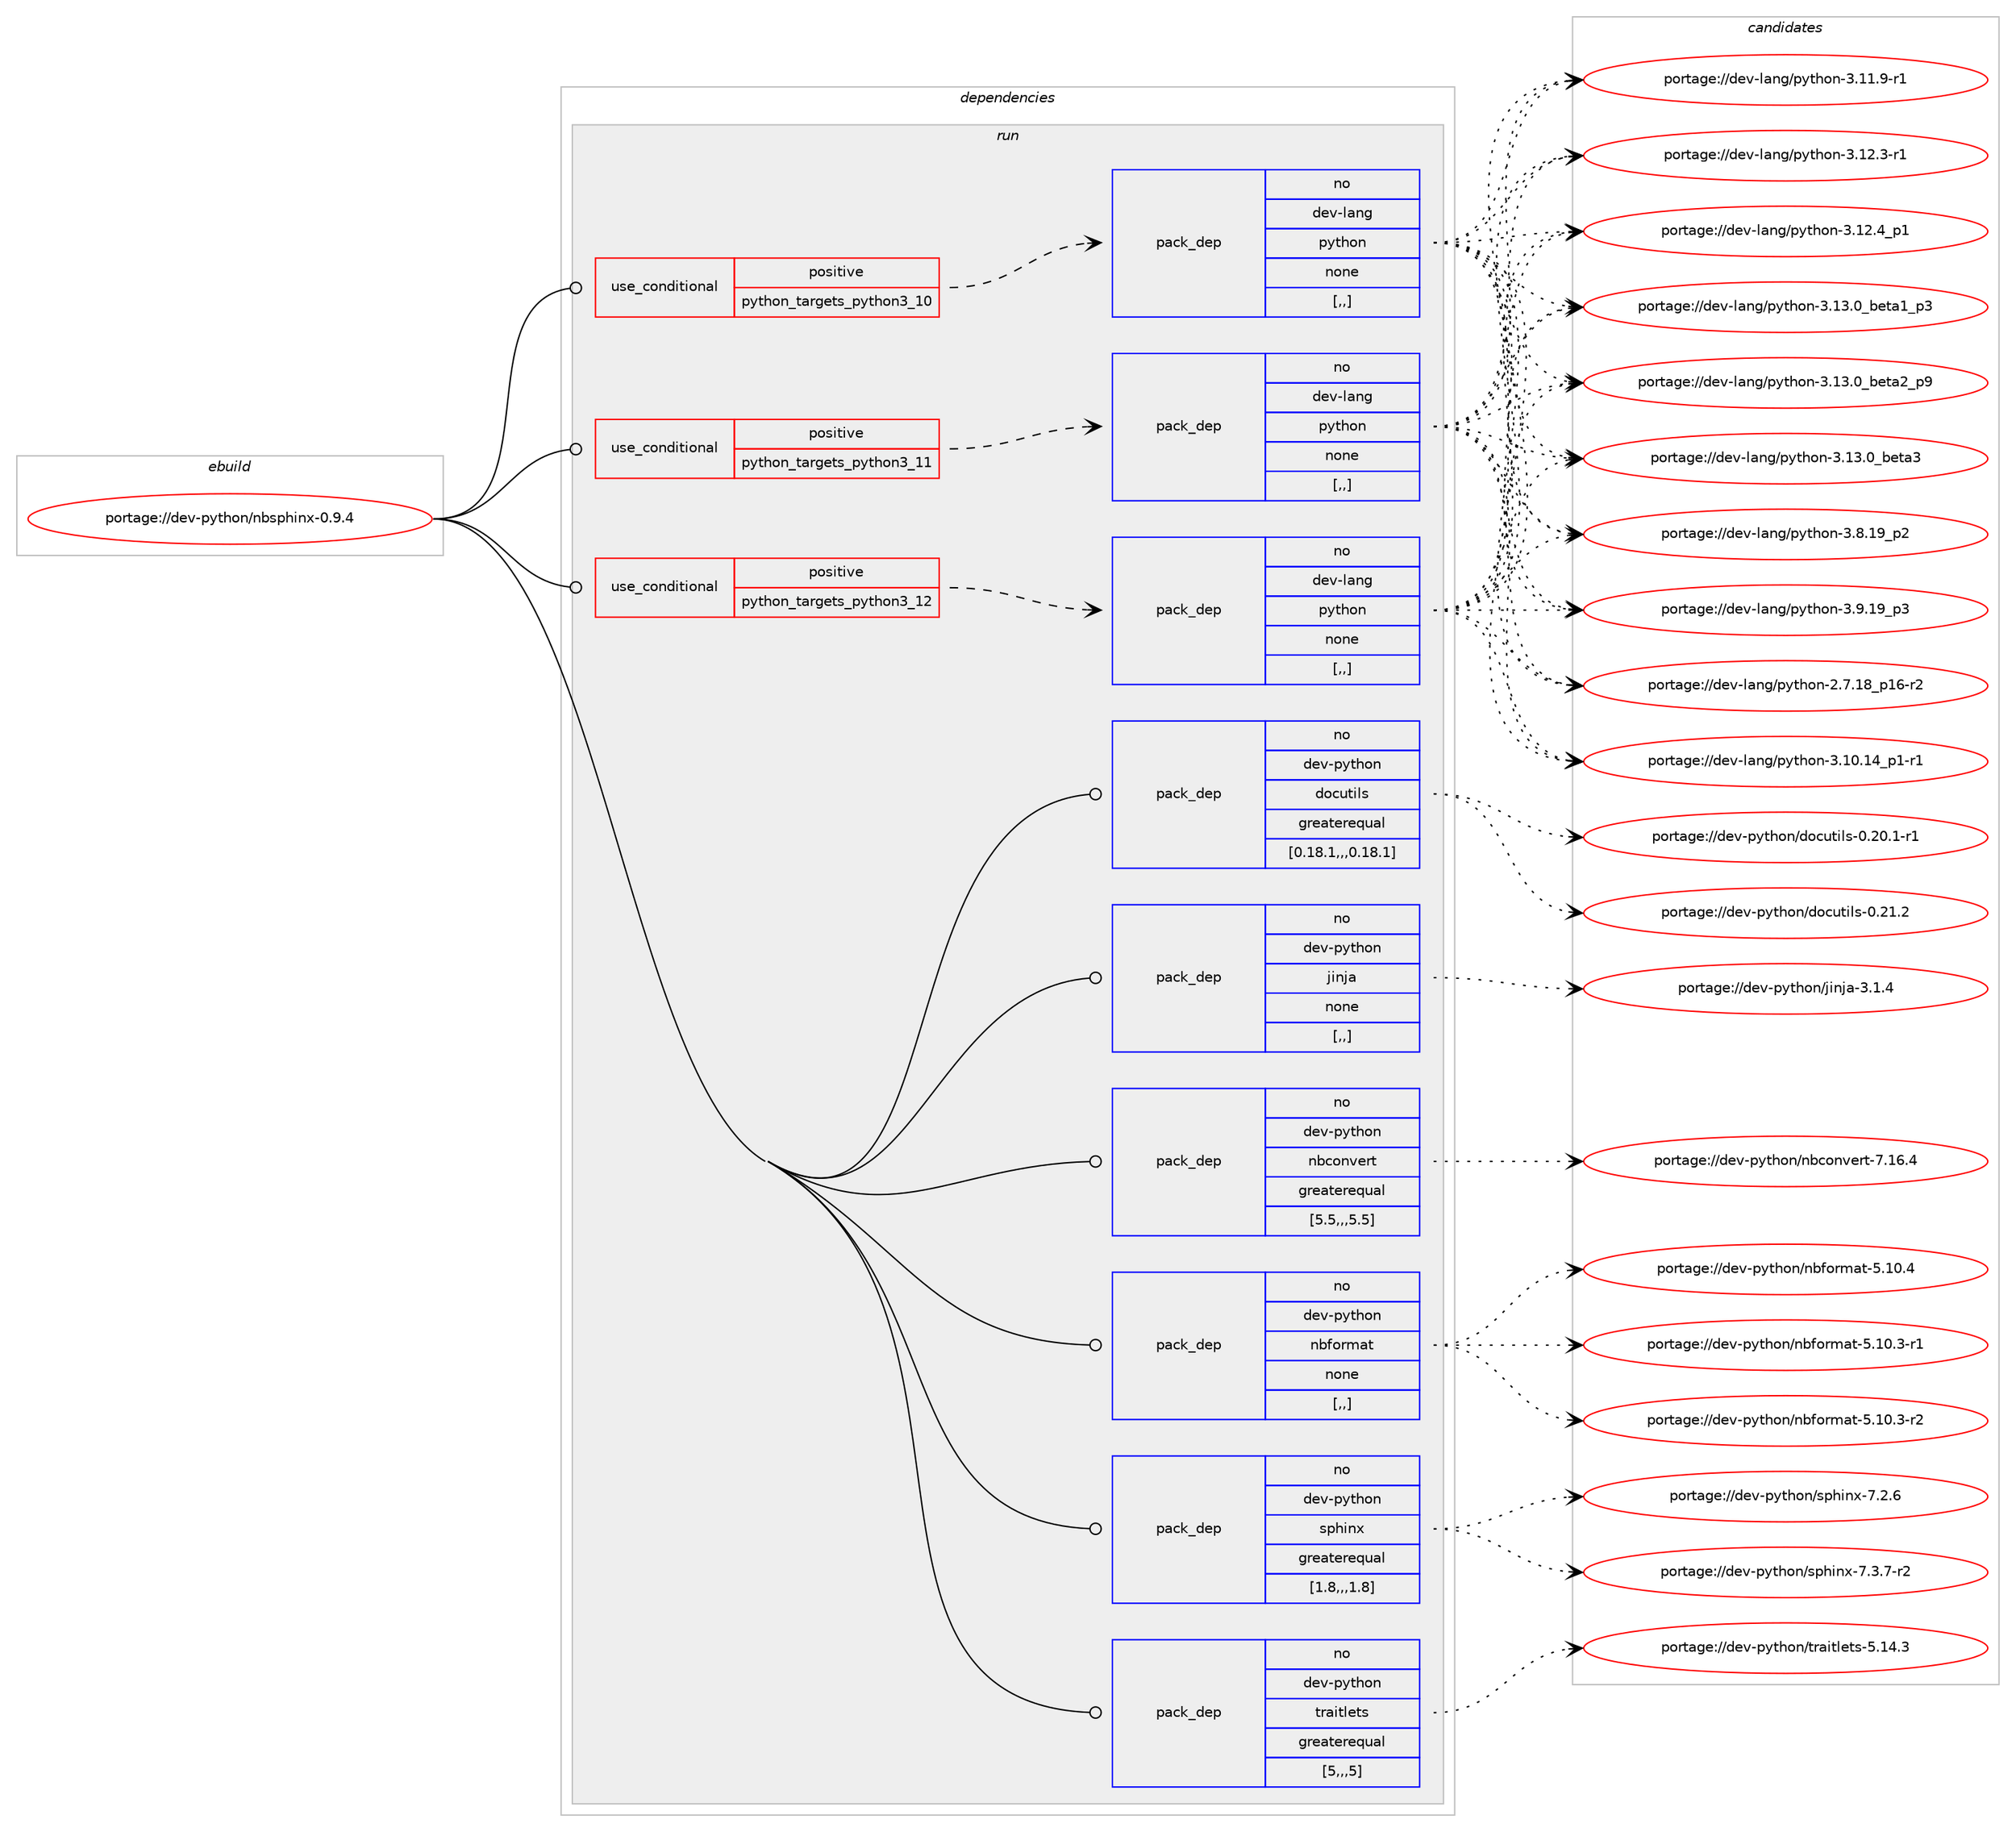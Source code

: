 digraph prolog {

# *************
# Graph options
# *************

newrank=true;
concentrate=true;
compound=true;
graph [rankdir=LR,fontname=Helvetica,fontsize=10,ranksep=1.5];#, ranksep=2.5, nodesep=0.2];
edge  [arrowhead=vee];
node  [fontname=Helvetica,fontsize=10];

# **********
# The ebuild
# **********

subgraph cluster_leftcol {
color=gray;
rank=same;
label=<<i>ebuild</i>>;
id [label="portage://dev-python/nbsphinx-0.9.4", color=red, width=4, href="../dev-python/nbsphinx-0.9.4.svg"];
}

# ****************
# The dependencies
# ****************

subgraph cluster_midcol {
color=gray;
label=<<i>dependencies</i>>;
subgraph cluster_compile {
fillcolor="#eeeeee";
style=filled;
label=<<i>compile</i>>;
}
subgraph cluster_compileandrun {
fillcolor="#eeeeee";
style=filled;
label=<<i>compile and run</i>>;
}
subgraph cluster_run {
fillcolor="#eeeeee";
style=filled;
label=<<i>run</i>>;
subgraph cond34212 {
dependency148834 [label=<<TABLE BORDER="0" CELLBORDER="1" CELLSPACING="0" CELLPADDING="4"><TR><TD ROWSPAN="3" CELLPADDING="10">use_conditional</TD></TR><TR><TD>positive</TD></TR><TR><TD>python_targets_python3_10</TD></TR></TABLE>>, shape=none, color=red];
subgraph pack113407 {
dependency148835 [label=<<TABLE BORDER="0" CELLBORDER="1" CELLSPACING="0" CELLPADDING="4" WIDTH="220"><TR><TD ROWSPAN="6" CELLPADDING="30">pack_dep</TD></TR><TR><TD WIDTH="110">no</TD></TR><TR><TD>dev-lang</TD></TR><TR><TD>python</TD></TR><TR><TD>none</TD></TR><TR><TD>[,,]</TD></TR></TABLE>>, shape=none, color=blue];
}
dependency148834:e -> dependency148835:w [weight=20,style="dashed",arrowhead="vee"];
}
id:e -> dependency148834:w [weight=20,style="solid",arrowhead="odot"];
subgraph cond34213 {
dependency148836 [label=<<TABLE BORDER="0" CELLBORDER="1" CELLSPACING="0" CELLPADDING="4"><TR><TD ROWSPAN="3" CELLPADDING="10">use_conditional</TD></TR><TR><TD>positive</TD></TR><TR><TD>python_targets_python3_11</TD></TR></TABLE>>, shape=none, color=red];
subgraph pack113408 {
dependency148837 [label=<<TABLE BORDER="0" CELLBORDER="1" CELLSPACING="0" CELLPADDING="4" WIDTH="220"><TR><TD ROWSPAN="6" CELLPADDING="30">pack_dep</TD></TR><TR><TD WIDTH="110">no</TD></TR><TR><TD>dev-lang</TD></TR><TR><TD>python</TD></TR><TR><TD>none</TD></TR><TR><TD>[,,]</TD></TR></TABLE>>, shape=none, color=blue];
}
dependency148836:e -> dependency148837:w [weight=20,style="dashed",arrowhead="vee"];
}
id:e -> dependency148836:w [weight=20,style="solid",arrowhead="odot"];
subgraph cond34214 {
dependency148838 [label=<<TABLE BORDER="0" CELLBORDER="1" CELLSPACING="0" CELLPADDING="4"><TR><TD ROWSPAN="3" CELLPADDING="10">use_conditional</TD></TR><TR><TD>positive</TD></TR><TR><TD>python_targets_python3_12</TD></TR></TABLE>>, shape=none, color=red];
subgraph pack113409 {
dependency148839 [label=<<TABLE BORDER="0" CELLBORDER="1" CELLSPACING="0" CELLPADDING="4" WIDTH="220"><TR><TD ROWSPAN="6" CELLPADDING="30">pack_dep</TD></TR><TR><TD WIDTH="110">no</TD></TR><TR><TD>dev-lang</TD></TR><TR><TD>python</TD></TR><TR><TD>none</TD></TR><TR><TD>[,,]</TD></TR></TABLE>>, shape=none, color=blue];
}
dependency148838:e -> dependency148839:w [weight=20,style="dashed",arrowhead="vee"];
}
id:e -> dependency148838:w [weight=20,style="solid",arrowhead="odot"];
subgraph pack113410 {
dependency148840 [label=<<TABLE BORDER="0" CELLBORDER="1" CELLSPACING="0" CELLPADDING="4" WIDTH="220"><TR><TD ROWSPAN="6" CELLPADDING="30">pack_dep</TD></TR><TR><TD WIDTH="110">no</TD></TR><TR><TD>dev-python</TD></TR><TR><TD>docutils</TD></TR><TR><TD>greaterequal</TD></TR><TR><TD>[0.18.1,,,0.18.1]</TD></TR></TABLE>>, shape=none, color=blue];
}
id:e -> dependency148840:w [weight=20,style="solid",arrowhead="odot"];
subgraph pack113411 {
dependency148841 [label=<<TABLE BORDER="0" CELLBORDER="1" CELLSPACING="0" CELLPADDING="4" WIDTH="220"><TR><TD ROWSPAN="6" CELLPADDING="30">pack_dep</TD></TR><TR><TD WIDTH="110">no</TD></TR><TR><TD>dev-python</TD></TR><TR><TD>jinja</TD></TR><TR><TD>none</TD></TR><TR><TD>[,,]</TD></TR></TABLE>>, shape=none, color=blue];
}
id:e -> dependency148841:w [weight=20,style="solid",arrowhead="odot"];
subgraph pack113412 {
dependency148842 [label=<<TABLE BORDER="0" CELLBORDER="1" CELLSPACING="0" CELLPADDING="4" WIDTH="220"><TR><TD ROWSPAN="6" CELLPADDING="30">pack_dep</TD></TR><TR><TD WIDTH="110">no</TD></TR><TR><TD>dev-python</TD></TR><TR><TD>nbconvert</TD></TR><TR><TD>greaterequal</TD></TR><TR><TD>[5.5,,,5.5]</TD></TR></TABLE>>, shape=none, color=blue];
}
id:e -> dependency148842:w [weight=20,style="solid",arrowhead="odot"];
subgraph pack113413 {
dependency148843 [label=<<TABLE BORDER="0" CELLBORDER="1" CELLSPACING="0" CELLPADDING="4" WIDTH="220"><TR><TD ROWSPAN="6" CELLPADDING="30">pack_dep</TD></TR><TR><TD WIDTH="110">no</TD></TR><TR><TD>dev-python</TD></TR><TR><TD>nbformat</TD></TR><TR><TD>none</TD></TR><TR><TD>[,,]</TD></TR></TABLE>>, shape=none, color=blue];
}
id:e -> dependency148843:w [weight=20,style="solid",arrowhead="odot"];
subgraph pack113414 {
dependency148844 [label=<<TABLE BORDER="0" CELLBORDER="1" CELLSPACING="0" CELLPADDING="4" WIDTH="220"><TR><TD ROWSPAN="6" CELLPADDING="30">pack_dep</TD></TR><TR><TD WIDTH="110">no</TD></TR><TR><TD>dev-python</TD></TR><TR><TD>sphinx</TD></TR><TR><TD>greaterequal</TD></TR><TR><TD>[1.8,,,1.8]</TD></TR></TABLE>>, shape=none, color=blue];
}
id:e -> dependency148844:w [weight=20,style="solid",arrowhead="odot"];
subgraph pack113415 {
dependency148845 [label=<<TABLE BORDER="0" CELLBORDER="1" CELLSPACING="0" CELLPADDING="4" WIDTH="220"><TR><TD ROWSPAN="6" CELLPADDING="30">pack_dep</TD></TR><TR><TD WIDTH="110">no</TD></TR><TR><TD>dev-python</TD></TR><TR><TD>traitlets</TD></TR><TR><TD>greaterequal</TD></TR><TR><TD>[5,,,5]</TD></TR></TABLE>>, shape=none, color=blue];
}
id:e -> dependency148845:w [weight=20,style="solid",arrowhead="odot"];
}
}

# **************
# The candidates
# **************

subgraph cluster_choices {
rank=same;
color=gray;
label=<<i>candidates</i>>;

subgraph choice113407 {
color=black;
nodesep=1;
choice100101118451089711010347112121116104111110455046554649569511249544511450 [label="portage://dev-lang/python-2.7.18_p16-r2", color=red, width=4,href="../dev-lang/python-2.7.18_p16-r2.svg"];
choice100101118451089711010347112121116104111110455146494846495295112494511449 [label="portage://dev-lang/python-3.10.14_p1-r1", color=red, width=4,href="../dev-lang/python-3.10.14_p1-r1.svg"];
choice100101118451089711010347112121116104111110455146494946574511449 [label="portage://dev-lang/python-3.11.9-r1", color=red, width=4,href="../dev-lang/python-3.11.9-r1.svg"];
choice100101118451089711010347112121116104111110455146495046514511449 [label="portage://dev-lang/python-3.12.3-r1", color=red, width=4,href="../dev-lang/python-3.12.3-r1.svg"];
choice100101118451089711010347112121116104111110455146495046529511249 [label="portage://dev-lang/python-3.12.4_p1", color=red, width=4,href="../dev-lang/python-3.12.4_p1.svg"];
choice10010111845108971101034711212111610411111045514649514648959810111697499511251 [label="portage://dev-lang/python-3.13.0_beta1_p3", color=red, width=4,href="../dev-lang/python-3.13.0_beta1_p3.svg"];
choice10010111845108971101034711212111610411111045514649514648959810111697509511257 [label="portage://dev-lang/python-3.13.0_beta2_p9", color=red, width=4,href="../dev-lang/python-3.13.0_beta2_p9.svg"];
choice1001011184510897110103471121211161041111104551464951464895981011169751 [label="portage://dev-lang/python-3.13.0_beta3", color=red, width=4,href="../dev-lang/python-3.13.0_beta3.svg"];
choice100101118451089711010347112121116104111110455146564649579511250 [label="portage://dev-lang/python-3.8.19_p2", color=red, width=4,href="../dev-lang/python-3.8.19_p2.svg"];
choice100101118451089711010347112121116104111110455146574649579511251 [label="portage://dev-lang/python-3.9.19_p3", color=red, width=4,href="../dev-lang/python-3.9.19_p3.svg"];
dependency148835:e -> choice100101118451089711010347112121116104111110455046554649569511249544511450:w [style=dotted,weight="100"];
dependency148835:e -> choice100101118451089711010347112121116104111110455146494846495295112494511449:w [style=dotted,weight="100"];
dependency148835:e -> choice100101118451089711010347112121116104111110455146494946574511449:w [style=dotted,weight="100"];
dependency148835:e -> choice100101118451089711010347112121116104111110455146495046514511449:w [style=dotted,weight="100"];
dependency148835:e -> choice100101118451089711010347112121116104111110455146495046529511249:w [style=dotted,weight="100"];
dependency148835:e -> choice10010111845108971101034711212111610411111045514649514648959810111697499511251:w [style=dotted,weight="100"];
dependency148835:e -> choice10010111845108971101034711212111610411111045514649514648959810111697509511257:w [style=dotted,weight="100"];
dependency148835:e -> choice1001011184510897110103471121211161041111104551464951464895981011169751:w [style=dotted,weight="100"];
dependency148835:e -> choice100101118451089711010347112121116104111110455146564649579511250:w [style=dotted,weight="100"];
dependency148835:e -> choice100101118451089711010347112121116104111110455146574649579511251:w [style=dotted,weight="100"];
}
subgraph choice113408 {
color=black;
nodesep=1;
choice100101118451089711010347112121116104111110455046554649569511249544511450 [label="portage://dev-lang/python-2.7.18_p16-r2", color=red, width=4,href="../dev-lang/python-2.7.18_p16-r2.svg"];
choice100101118451089711010347112121116104111110455146494846495295112494511449 [label="portage://dev-lang/python-3.10.14_p1-r1", color=red, width=4,href="../dev-lang/python-3.10.14_p1-r1.svg"];
choice100101118451089711010347112121116104111110455146494946574511449 [label="portage://dev-lang/python-3.11.9-r1", color=red, width=4,href="../dev-lang/python-3.11.9-r1.svg"];
choice100101118451089711010347112121116104111110455146495046514511449 [label="portage://dev-lang/python-3.12.3-r1", color=red, width=4,href="../dev-lang/python-3.12.3-r1.svg"];
choice100101118451089711010347112121116104111110455146495046529511249 [label="portage://dev-lang/python-3.12.4_p1", color=red, width=4,href="../dev-lang/python-3.12.4_p1.svg"];
choice10010111845108971101034711212111610411111045514649514648959810111697499511251 [label="portage://dev-lang/python-3.13.0_beta1_p3", color=red, width=4,href="../dev-lang/python-3.13.0_beta1_p3.svg"];
choice10010111845108971101034711212111610411111045514649514648959810111697509511257 [label="portage://dev-lang/python-3.13.0_beta2_p9", color=red, width=4,href="../dev-lang/python-3.13.0_beta2_p9.svg"];
choice1001011184510897110103471121211161041111104551464951464895981011169751 [label="portage://dev-lang/python-3.13.0_beta3", color=red, width=4,href="../dev-lang/python-3.13.0_beta3.svg"];
choice100101118451089711010347112121116104111110455146564649579511250 [label="portage://dev-lang/python-3.8.19_p2", color=red, width=4,href="../dev-lang/python-3.8.19_p2.svg"];
choice100101118451089711010347112121116104111110455146574649579511251 [label="portage://dev-lang/python-3.9.19_p3", color=red, width=4,href="../dev-lang/python-3.9.19_p3.svg"];
dependency148837:e -> choice100101118451089711010347112121116104111110455046554649569511249544511450:w [style=dotted,weight="100"];
dependency148837:e -> choice100101118451089711010347112121116104111110455146494846495295112494511449:w [style=dotted,weight="100"];
dependency148837:e -> choice100101118451089711010347112121116104111110455146494946574511449:w [style=dotted,weight="100"];
dependency148837:e -> choice100101118451089711010347112121116104111110455146495046514511449:w [style=dotted,weight="100"];
dependency148837:e -> choice100101118451089711010347112121116104111110455146495046529511249:w [style=dotted,weight="100"];
dependency148837:e -> choice10010111845108971101034711212111610411111045514649514648959810111697499511251:w [style=dotted,weight="100"];
dependency148837:e -> choice10010111845108971101034711212111610411111045514649514648959810111697509511257:w [style=dotted,weight="100"];
dependency148837:e -> choice1001011184510897110103471121211161041111104551464951464895981011169751:w [style=dotted,weight="100"];
dependency148837:e -> choice100101118451089711010347112121116104111110455146564649579511250:w [style=dotted,weight="100"];
dependency148837:e -> choice100101118451089711010347112121116104111110455146574649579511251:w [style=dotted,weight="100"];
}
subgraph choice113409 {
color=black;
nodesep=1;
choice100101118451089711010347112121116104111110455046554649569511249544511450 [label="portage://dev-lang/python-2.7.18_p16-r2", color=red, width=4,href="../dev-lang/python-2.7.18_p16-r2.svg"];
choice100101118451089711010347112121116104111110455146494846495295112494511449 [label="portage://dev-lang/python-3.10.14_p1-r1", color=red, width=4,href="../dev-lang/python-3.10.14_p1-r1.svg"];
choice100101118451089711010347112121116104111110455146494946574511449 [label="portage://dev-lang/python-3.11.9-r1", color=red, width=4,href="../dev-lang/python-3.11.9-r1.svg"];
choice100101118451089711010347112121116104111110455146495046514511449 [label="portage://dev-lang/python-3.12.3-r1", color=red, width=4,href="../dev-lang/python-3.12.3-r1.svg"];
choice100101118451089711010347112121116104111110455146495046529511249 [label="portage://dev-lang/python-3.12.4_p1", color=red, width=4,href="../dev-lang/python-3.12.4_p1.svg"];
choice10010111845108971101034711212111610411111045514649514648959810111697499511251 [label="portage://dev-lang/python-3.13.0_beta1_p3", color=red, width=4,href="../dev-lang/python-3.13.0_beta1_p3.svg"];
choice10010111845108971101034711212111610411111045514649514648959810111697509511257 [label="portage://dev-lang/python-3.13.0_beta2_p9", color=red, width=4,href="../dev-lang/python-3.13.0_beta2_p9.svg"];
choice1001011184510897110103471121211161041111104551464951464895981011169751 [label="portage://dev-lang/python-3.13.0_beta3", color=red, width=4,href="../dev-lang/python-3.13.0_beta3.svg"];
choice100101118451089711010347112121116104111110455146564649579511250 [label="portage://dev-lang/python-3.8.19_p2", color=red, width=4,href="../dev-lang/python-3.8.19_p2.svg"];
choice100101118451089711010347112121116104111110455146574649579511251 [label="portage://dev-lang/python-3.9.19_p3", color=red, width=4,href="../dev-lang/python-3.9.19_p3.svg"];
dependency148839:e -> choice100101118451089711010347112121116104111110455046554649569511249544511450:w [style=dotted,weight="100"];
dependency148839:e -> choice100101118451089711010347112121116104111110455146494846495295112494511449:w [style=dotted,weight="100"];
dependency148839:e -> choice100101118451089711010347112121116104111110455146494946574511449:w [style=dotted,weight="100"];
dependency148839:e -> choice100101118451089711010347112121116104111110455146495046514511449:w [style=dotted,weight="100"];
dependency148839:e -> choice100101118451089711010347112121116104111110455146495046529511249:w [style=dotted,weight="100"];
dependency148839:e -> choice10010111845108971101034711212111610411111045514649514648959810111697499511251:w [style=dotted,weight="100"];
dependency148839:e -> choice10010111845108971101034711212111610411111045514649514648959810111697509511257:w [style=dotted,weight="100"];
dependency148839:e -> choice1001011184510897110103471121211161041111104551464951464895981011169751:w [style=dotted,weight="100"];
dependency148839:e -> choice100101118451089711010347112121116104111110455146564649579511250:w [style=dotted,weight="100"];
dependency148839:e -> choice100101118451089711010347112121116104111110455146574649579511251:w [style=dotted,weight="100"];
}
subgraph choice113410 {
color=black;
nodesep=1;
choice100101118451121211161041111104710011199117116105108115454846504846494511449 [label="portage://dev-python/docutils-0.20.1-r1", color=red, width=4,href="../dev-python/docutils-0.20.1-r1.svg"];
choice10010111845112121116104111110471001119911711610510811545484650494650 [label="portage://dev-python/docutils-0.21.2", color=red, width=4,href="../dev-python/docutils-0.21.2.svg"];
dependency148840:e -> choice100101118451121211161041111104710011199117116105108115454846504846494511449:w [style=dotted,weight="100"];
dependency148840:e -> choice10010111845112121116104111110471001119911711610510811545484650494650:w [style=dotted,weight="100"];
}
subgraph choice113411 {
color=black;
nodesep=1;
choice100101118451121211161041111104710610511010697455146494652 [label="portage://dev-python/jinja-3.1.4", color=red, width=4,href="../dev-python/jinja-3.1.4.svg"];
dependency148841:e -> choice100101118451121211161041111104710610511010697455146494652:w [style=dotted,weight="100"];
}
subgraph choice113412 {
color=black;
nodesep=1;
choice1001011184511212111610411111047110989911111011810111411645554649544652 [label="portage://dev-python/nbconvert-7.16.4", color=red, width=4,href="../dev-python/nbconvert-7.16.4.svg"];
dependency148842:e -> choice1001011184511212111610411111047110989911111011810111411645554649544652:w [style=dotted,weight="100"];
}
subgraph choice113413 {
color=black;
nodesep=1;
choice10010111845112121116104111110471109810211111410997116455346494846514511449 [label="portage://dev-python/nbformat-5.10.3-r1", color=red, width=4,href="../dev-python/nbformat-5.10.3-r1.svg"];
choice10010111845112121116104111110471109810211111410997116455346494846514511450 [label="portage://dev-python/nbformat-5.10.3-r2", color=red, width=4,href="../dev-python/nbformat-5.10.3-r2.svg"];
choice1001011184511212111610411111047110981021111141099711645534649484652 [label="portage://dev-python/nbformat-5.10.4", color=red, width=4,href="../dev-python/nbformat-5.10.4.svg"];
dependency148843:e -> choice10010111845112121116104111110471109810211111410997116455346494846514511449:w [style=dotted,weight="100"];
dependency148843:e -> choice10010111845112121116104111110471109810211111410997116455346494846514511450:w [style=dotted,weight="100"];
dependency148843:e -> choice1001011184511212111610411111047110981021111141099711645534649484652:w [style=dotted,weight="100"];
}
subgraph choice113414 {
color=black;
nodesep=1;
choice1001011184511212111610411111047115112104105110120455546504654 [label="portage://dev-python/sphinx-7.2.6", color=red, width=4,href="../dev-python/sphinx-7.2.6.svg"];
choice10010111845112121116104111110471151121041051101204555465146554511450 [label="portage://dev-python/sphinx-7.3.7-r2", color=red, width=4,href="../dev-python/sphinx-7.3.7-r2.svg"];
dependency148844:e -> choice1001011184511212111610411111047115112104105110120455546504654:w [style=dotted,weight="100"];
dependency148844:e -> choice10010111845112121116104111110471151121041051101204555465146554511450:w [style=dotted,weight="100"];
}
subgraph choice113415 {
color=black;
nodesep=1;
choice10010111845112121116104111110471161149710511610810111611545534649524651 [label="portage://dev-python/traitlets-5.14.3", color=red, width=4,href="../dev-python/traitlets-5.14.3.svg"];
dependency148845:e -> choice10010111845112121116104111110471161149710511610810111611545534649524651:w [style=dotted,weight="100"];
}
}

}

